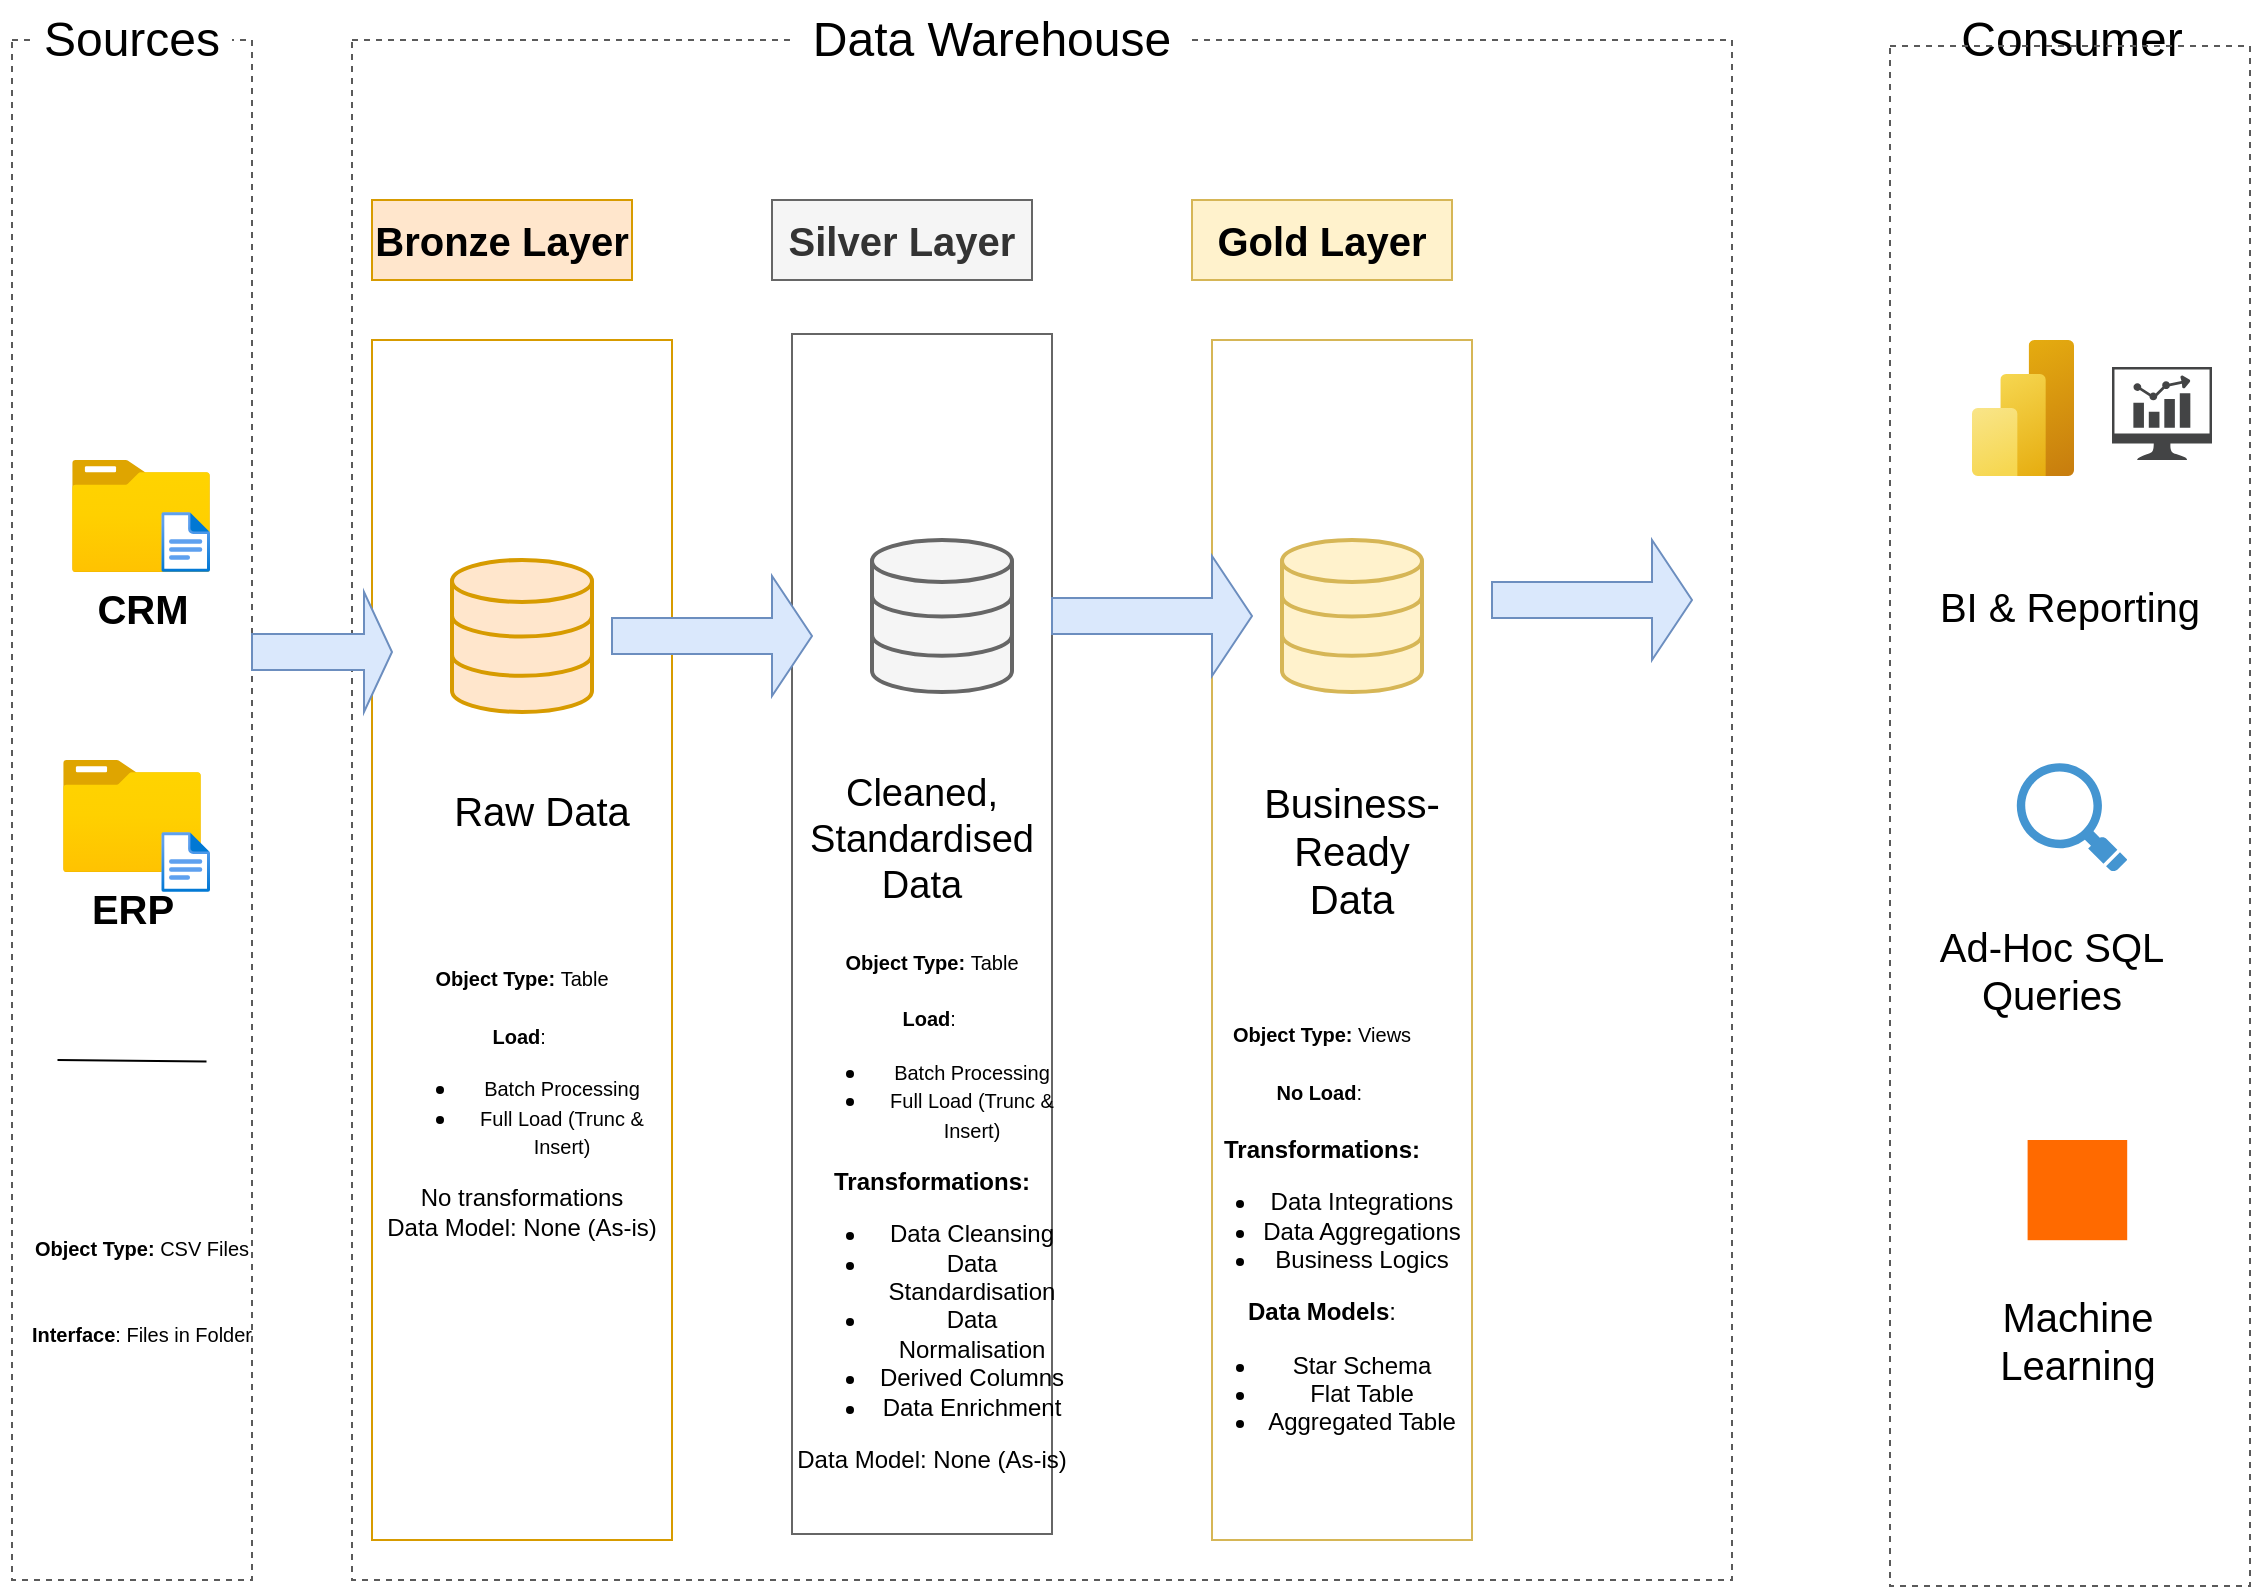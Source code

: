 <mxfile version="28.0.4">
  <diagram name="Page-1" id="gNGpn2mAEsYWhif5PCij">
    <mxGraphModel dx="786" dy="562" grid="1" gridSize="10" guides="1" tooltips="1" connect="1" arrows="1" fold="1" page="1" pageScale="1" pageWidth="1169" pageHeight="1654" math="0" shadow="0">
      <root>
        <mxCell id="0" />
        <mxCell id="1" parent="0" />
        <mxCell id="f2qdNWUbYlCXHfeU-_WU-1" value="" style="rounded=0;whiteSpace=wrap;html=1;fillColor=none;dashed=1;strokeColor=#5A5A5A;" parent="1" vertex="1">
          <mxGeometry x="50" y="80" width="120" height="770" as="geometry" />
        </mxCell>
        <mxCell id="f2qdNWUbYlCXHfeU-_WU-2" value="&lt;font style=&quot;font-size: 24px;&quot;&gt;Sources&lt;/font&gt;" style="rounded=0;whiteSpace=wrap;html=1;strokeColor=none;" parent="1" vertex="1">
          <mxGeometry x="60" y="60" width="100" height="40" as="geometry" />
        </mxCell>
        <mxCell id="f2qdNWUbYlCXHfeU-_WU-3" value="" style="rounded=0;whiteSpace=wrap;html=1;fillColor=none;dashed=1;strokeColor=#5A5A5A;" parent="1" vertex="1">
          <mxGeometry x="220" y="80" width="690" height="770" as="geometry" />
        </mxCell>
        <mxCell id="f2qdNWUbYlCXHfeU-_WU-4" value="&lt;font style=&quot;font-size: 24px;&quot;&gt;Data Warehouse&lt;/font&gt;" style="rounded=0;whiteSpace=wrap;html=1;strokeColor=none;" parent="1" vertex="1">
          <mxGeometry x="440" y="60" width="200" height="40" as="geometry" />
        </mxCell>
        <mxCell id="f2qdNWUbYlCXHfeU-_WU-5" value="&lt;font style=&quot;font-size: 24px;&quot;&gt;Consumer&lt;/font&gt;" style="rounded=0;whiteSpace=wrap;html=1;strokeColor=none;" parent="1" vertex="1">
          <mxGeometry x="1030" y="60" width="100" height="40" as="geometry" />
        </mxCell>
        <mxCell id="f2qdNWUbYlCXHfeU-_WU-7" value="" style="rounded=0;whiteSpace=wrap;html=1;fillColor=none;dashed=1;strokeColor=#5A5A5A;" parent="1" vertex="1">
          <mxGeometry x="989" y="83" width="180" height="770" as="geometry" />
        </mxCell>
        <mxCell id="f2qdNWUbYlCXHfeU-_WU-8" value="&lt;font style=&quot;font-size: 20px;&quot;&gt;&lt;b&gt;Bronze Layer&lt;/b&gt;&lt;/font&gt;" style="rounded=0;whiteSpace=wrap;html=1;fillColor=#ffe6cc;strokeColor=#d79b00;" parent="1" vertex="1">
          <mxGeometry x="230" y="160" width="130" height="40" as="geometry" />
        </mxCell>
        <mxCell id="f2qdNWUbYlCXHfeU-_WU-10" value="" style="rounded=0;whiteSpace=wrap;html=1;fillColor=none;strokeColor=#d79b00;" parent="1" vertex="1">
          <mxGeometry x="230" y="230" width="150" height="600" as="geometry" />
        </mxCell>
        <mxCell id="f2qdNWUbYlCXHfeU-_WU-12" value="&lt;font style=&quot;font-size: 20px;&quot;&gt;&lt;b&gt;Silver Layer&lt;/b&gt;&lt;/font&gt;" style="rounded=0;whiteSpace=wrap;html=1;fillColor=#f5f5f5;strokeColor=#666666;fontColor=#333333;" parent="1" vertex="1">
          <mxGeometry x="430" y="160" width="130" height="40" as="geometry" />
        </mxCell>
        <mxCell id="f2qdNWUbYlCXHfeU-_WU-13" value="&lt;font style=&quot;font-size: 20px;&quot;&gt;&lt;b&gt;Gold Layer&lt;/b&gt;&lt;/font&gt;" style="rounded=0;whiteSpace=wrap;html=1;fillColor=#fff2cc;strokeColor=#d6b656;" parent="1" vertex="1">
          <mxGeometry x="640" y="160" width="130" height="40" as="geometry" />
        </mxCell>
        <mxCell id="f2qdNWUbYlCXHfeU-_WU-14" value="" style="rounded=0;whiteSpace=wrap;html=1;fillColor=none;strokeColor=#666666;fontColor=#333333;" parent="1" vertex="1">
          <mxGeometry x="440" y="227" width="130" height="600" as="geometry" />
        </mxCell>
        <mxCell id="f2qdNWUbYlCXHfeU-_WU-15" value="" style="rounded=0;whiteSpace=wrap;html=1;fillColor=none;strokeColor=#d6b656;" parent="1" vertex="1">
          <mxGeometry x="650" y="230" width="130" height="600" as="geometry" />
        </mxCell>
        <mxCell id="f2qdNWUbYlCXHfeU-_WU-16" value="&lt;b&gt;&lt;font style=&quot;font-size: 20px;&quot;&gt;CRM&lt;/font&gt;&lt;/b&gt;" style="image;aspect=fixed;html=1;points=[];align=center;fontSize=12;image=img/lib/azure2/general/Folder_Blank.svg;" parent="1" vertex="1">
          <mxGeometry x="80" y="290" width="69" height="56.0" as="geometry" />
        </mxCell>
        <mxCell id="f2qdNWUbYlCXHfeU-_WU-18" value="" style="image;aspect=fixed;html=1;points=[];align=center;fontSize=12;image=img/lib/azure2/general/File.svg;" parent="1" vertex="1">
          <mxGeometry x="124.65" y="316" width="24.35" height="30" as="geometry" />
        </mxCell>
        <mxCell id="f2qdNWUbYlCXHfeU-_WU-19" value="&lt;span style=&quot;font-size: 20px;&quot;&gt;&lt;b&gt;ERP&lt;/b&gt;&lt;/span&gt;" style="image;aspect=fixed;html=1;points=[];align=center;fontSize=12;image=img/lib/azure2/general/Folder_Blank.svg;" parent="1" vertex="1">
          <mxGeometry x="75.5" y="440" width="69" height="56.0" as="geometry" />
        </mxCell>
        <mxCell id="f2qdNWUbYlCXHfeU-_WU-20" value="" style="image;aspect=fixed;html=1;points=[];align=center;fontSize=12;image=img/lib/azure2/general/File.svg;" parent="1" vertex="1">
          <mxGeometry x="124.65" y="476" width="24.35" height="30" as="geometry" />
        </mxCell>
        <mxCell id="f2qdNWUbYlCXHfeU-_WU-21" value="" style="endArrow=none;html=1;rounded=0;" parent="1" edge="1">
          <mxGeometry width="50" height="50" relative="1" as="geometry">
            <mxPoint x="72.75" y="590" as="sourcePoint" />
            <mxPoint x="147.25" y="590.8" as="targetPoint" />
          </mxGeometry>
        </mxCell>
        <mxCell id="f2qdNWUbYlCXHfeU-_WU-22" value="&lt;font style=&quot;font-size: 10px;&quot;&gt;&lt;b style=&quot;&quot;&gt;Object Type: &lt;/b&gt;CSV Files&lt;/font&gt;&lt;div&gt;&lt;span style=&quot;font-size: 10px;&quot;&gt;&lt;br&gt;&lt;/span&gt;&lt;/div&gt;&lt;div&gt;&lt;span style=&quot;font-size: 10px;&quot;&gt;&lt;br&gt;&lt;/span&gt;&lt;div&gt;&lt;font style=&quot;font-size: 10px;&quot;&gt;&lt;b style=&quot;&quot;&gt;Interface&lt;/b&gt;: Files in Folder&lt;/font&gt;&lt;/div&gt;&lt;/div&gt;" style="text;html=1;align=center;verticalAlign=middle;whiteSpace=wrap;rounded=0;" parent="1" vertex="1">
          <mxGeometry x="44.5" y="650" width="140" height="110" as="geometry" />
        </mxCell>
        <mxCell id="f2qdNWUbYlCXHfeU-_WU-25" value="" style="html=1;verticalLabelPosition=bottom;align=center;labelBackgroundColor=#ffffff;verticalAlign=top;strokeWidth=2;strokeColor=#666666;shadow=0;dashed=0;shape=mxgraph.ios7.icons.data;fillColor=#f5f5f5;fontColor=#333333;" parent="1" vertex="1">
          <mxGeometry x="480" y="330" width="70" height="76" as="geometry" />
        </mxCell>
        <mxCell id="f2qdNWUbYlCXHfeU-_WU-26" value="" style="html=1;verticalLabelPosition=bottom;align=center;labelBackgroundColor=#ffffff;verticalAlign=top;strokeWidth=2;strokeColor=#d6b656;shadow=0;dashed=0;shape=mxgraph.ios7.icons.data;fillColor=#fff2cc;" parent="1" vertex="1">
          <mxGeometry x="685" y="330" width="70" height="76" as="geometry" />
        </mxCell>
        <mxCell id="f2qdNWUbYlCXHfeU-_WU-27" value="" style="html=1;verticalLabelPosition=bottom;align=center;labelBackgroundColor=#ffffff;verticalAlign=top;strokeWidth=2;strokeColor=#d79b00;shadow=0;dashed=0;shape=mxgraph.ios7.icons.data;fillColor=#ffe6cc;" parent="1" vertex="1">
          <mxGeometry x="270" y="340" width="70" height="76" as="geometry" />
        </mxCell>
        <mxCell id="f2qdNWUbYlCXHfeU-_WU-29" value="" style="shape=singleArrow;whiteSpace=wrap;html=1;fillColor=#dae8fc;strokeColor=#6c8ebf;" parent="1" vertex="1">
          <mxGeometry x="170" y="356" width="70" height="60" as="geometry" />
        </mxCell>
        <mxCell id="f2qdNWUbYlCXHfeU-_WU-30" value="" style="shape=singleArrow;whiteSpace=wrap;html=1;fillColor=#dae8fc;strokeColor=#6c8ebf;" parent="1" vertex="1">
          <mxGeometry x="570" y="338" width="100" height="60" as="geometry" />
        </mxCell>
        <mxCell id="f2qdNWUbYlCXHfeU-_WU-32" value="" style="shape=singleArrow;whiteSpace=wrap;html=1;fillColor=#dae8fc;strokeColor=#6c8ebf;" parent="1" vertex="1">
          <mxGeometry x="350" y="348" width="100" height="60" as="geometry" />
        </mxCell>
        <mxCell id="f2qdNWUbYlCXHfeU-_WU-34" value="" style="shape=singleArrow;whiteSpace=wrap;html=1;fillColor=#dae8fc;strokeColor=#6c8ebf;" parent="1" vertex="1">
          <mxGeometry x="790" y="330" width="100" height="60" as="geometry" />
        </mxCell>
        <mxCell id="f2qdNWUbYlCXHfeU-_WU-35" value="&lt;font style=&quot;font-size: 20px;&quot;&gt;Raw Data&lt;/font&gt;" style="text;html=1;align=center;verticalAlign=middle;whiteSpace=wrap;rounded=0;" parent="1" vertex="1">
          <mxGeometry x="270" y="450" width="90" height="30" as="geometry" />
        </mxCell>
        <mxCell id="f2qdNWUbYlCXHfeU-_WU-36" value="&lt;font style=&quot;font-size: 19px;&quot;&gt;Cleaned,&lt;/font&gt;&lt;div&gt;&lt;font style=&quot;font-size: 19px;&quot;&gt;Standardised Data&lt;/font&gt;&lt;/div&gt;" style="text;html=1;align=center;verticalAlign=middle;whiteSpace=wrap;rounded=0;" parent="1" vertex="1">
          <mxGeometry x="450" y="430" width="110" height="100" as="geometry" />
        </mxCell>
        <mxCell id="f2qdNWUbYlCXHfeU-_WU-37" value="&lt;font style=&quot;font-size: 20px;&quot;&gt;Business- Ready Data&lt;/font&gt;" style="text;html=1;align=center;verticalAlign=middle;whiteSpace=wrap;rounded=0;" parent="1" vertex="1">
          <mxGeometry x="670" y="440" width="100" height="90" as="geometry" />
        </mxCell>
        <mxCell id="f2qdNWUbYlCXHfeU-_WU-39" value="&lt;font style=&quot;font-size: 10px;&quot;&gt;&lt;b style=&quot;&quot;&gt;Object Type: &lt;/b&gt;Table&lt;/font&gt;&lt;div&gt;&lt;b style=&quot;font-size: 10px; background-color: transparent; color: light-dark(rgb(0, 0, 0), rgb(255, 255, 255));&quot;&gt;&lt;br&gt;&lt;/b&gt;&lt;/div&gt;&lt;div&gt;&lt;b style=&quot;font-size: 10px; background-color: transparent; color: light-dark(rgb(0, 0, 0), rgb(255, 255, 255));&quot;&gt;Load&lt;/b&gt;&lt;span style=&quot;font-size: 10px; background-color: transparent; color: light-dark(rgb(0, 0, 0), rgb(255, 255, 255));&quot;&gt;:&amp;nbsp;&lt;/span&gt;&lt;div&gt;&lt;ul&gt;&lt;li&gt;&lt;font style=&quot;font-size: 10px;&quot;&gt;Batch Processing&lt;/font&gt;&lt;/li&gt;&lt;li&gt;&lt;span style=&quot;font-size: 10px;&quot;&gt;Full Load (Trunc &amp;amp; Insert)&lt;/span&gt;&lt;/li&gt;&lt;/ul&gt;&lt;div&gt;No transformations&lt;/div&gt;&lt;/div&gt;&lt;/div&gt;&lt;div&gt;Data Model: None (As-is)&lt;/div&gt;" style="text;html=1;align=center;verticalAlign=middle;whiteSpace=wrap;rounded=0;" parent="1" vertex="1">
          <mxGeometry x="235" y="506" width="140" height="210" as="geometry" />
        </mxCell>
        <mxCell id="f2qdNWUbYlCXHfeU-_WU-45" value="&lt;font style=&quot;font-size: 10px;&quot;&gt;&lt;b style=&quot;&quot;&gt;Object Type: &lt;/b&gt;Table&lt;/font&gt;&lt;div&gt;&lt;b style=&quot;font-size: 10px; background-color: transparent; color: light-dark(rgb(0, 0, 0), rgb(255, 255, 255));&quot;&gt;&lt;br&gt;&lt;/b&gt;&lt;/div&gt;&lt;div&gt;&lt;b style=&quot;font-size: 10px; background-color: transparent; color: light-dark(rgb(0, 0, 0), rgb(255, 255, 255));&quot;&gt;Load&lt;/b&gt;&lt;span style=&quot;font-size: 10px; background-color: transparent; color: light-dark(rgb(0, 0, 0), rgb(255, 255, 255));&quot;&gt;:&amp;nbsp;&lt;/span&gt;&lt;div&gt;&lt;ul&gt;&lt;li&gt;&lt;font style=&quot;font-size: 10px;&quot;&gt;Batch Processing&lt;/font&gt;&lt;/li&gt;&lt;li&gt;&lt;span style=&quot;font-size: 10px;&quot;&gt;Full Load (Trunc &amp;amp; Insert)&lt;/span&gt;&lt;/li&gt;&lt;/ul&gt;&lt;div&gt;&lt;b&gt;Transformations:&lt;/b&gt;&lt;/div&gt;&lt;/div&gt;&lt;/div&gt;&lt;div&gt;&lt;ul&gt;&lt;li&gt;Data Cleansing&lt;/li&gt;&lt;li&gt;Data Standardisation&lt;/li&gt;&lt;li&gt;Data Normalisation&lt;/li&gt;&lt;li&gt;Derived Columns&lt;/li&gt;&lt;li&gt;Data Enrichment&lt;/li&gt;&lt;/ul&gt;&lt;/div&gt;&lt;div&gt;Data Model: None (As-is)&lt;/div&gt;" style="text;html=1;align=center;verticalAlign=middle;whiteSpace=wrap;rounded=0;" parent="1" vertex="1">
          <mxGeometry x="440" y="530" width="140" height="270" as="geometry" />
        </mxCell>
        <mxCell id="f2qdNWUbYlCXHfeU-_WU-46" value="&lt;font style=&quot;font-size: 10px;&quot;&gt;&lt;b style=&quot;&quot;&gt;Object Type: &lt;/b&gt;Views&lt;/font&gt;&lt;div&gt;&lt;b style=&quot;font-size: 10px; background-color: transparent; color: light-dark(rgb(0, 0, 0), rgb(255, 255, 255));&quot;&gt;&lt;br&gt;&lt;/b&gt;&lt;/div&gt;&lt;div&gt;&lt;b style=&quot;font-size: 10px; background-color: transparent; color: light-dark(rgb(0, 0, 0), rgb(255, 255, 255));&quot;&gt;No Load&lt;/b&gt;&lt;span style=&quot;font-size: 10px; background-color: transparent; color: light-dark(rgb(0, 0, 0), rgb(255, 255, 255));&quot;&gt;:&amp;nbsp;&lt;/span&gt;&lt;/div&gt;&lt;div&gt;&lt;b style=&quot;background-color: transparent; color: light-dark(rgb(0, 0, 0), rgb(255, 255, 255));&quot;&gt;&lt;br&gt;&lt;/b&gt;&lt;/div&gt;&lt;div&gt;&lt;b style=&quot;background-color: transparent; color: light-dark(rgb(0, 0, 0), rgb(255, 255, 255));&quot;&gt;Transformations:&lt;/b&gt;&lt;/div&gt;&lt;div&gt;&lt;ul&gt;&lt;li&gt;Data Integrations&lt;/li&gt;&lt;li&gt;Data Aggregations&lt;/li&gt;&lt;li&gt;Business Logics&lt;/li&gt;&lt;/ul&gt;&lt;/div&gt;&lt;div&gt;&lt;b&gt;Data Models&lt;/b&gt;:&lt;/div&gt;&lt;div&gt;&lt;ul&gt;&lt;li&gt;Star Schema&lt;/li&gt;&lt;li&gt;Flat Table&lt;/li&gt;&lt;li&gt;Aggregated Table&lt;/li&gt;&lt;/ul&gt;&lt;/div&gt;" style="text;html=1;align=center;verticalAlign=middle;whiteSpace=wrap;rounded=0;" parent="1" vertex="1">
          <mxGeometry x="630" y="540" width="150" height="280" as="geometry" />
        </mxCell>
        <mxCell id="f2qdNWUbYlCXHfeU-_WU-48" value="" style="image;aspect=fixed;html=1;points=[];align=center;fontSize=12;image=img/lib/azure2/analytics/Power_BI_Embedded.svg;" parent="1" vertex="1">
          <mxGeometry x="1030" y="230" width="51" height="68" as="geometry" />
        </mxCell>
        <mxCell id="f2qdNWUbYlCXHfeU-_WU-75" value="" style="sketch=0;pointerEvents=1;shadow=0;dashed=0;html=1;strokeColor=none;fillColor=#434445;aspect=fixed;labelPosition=center;verticalLabelPosition=bottom;verticalAlign=top;align=center;outlineConnect=0;shape=mxgraph.vvd.nsx_dashboard;" parent="1" vertex="1">
          <mxGeometry x="1100" y="243.5" width="50" height="46.5" as="geometry" />
        </mxCell>
        <mxCell id="f2qdNWUbYlCXHfeU-_WU-76" value="&lt;font style=&quot;font-size: 20px;&quot;&gt;Ad-Hoc SQL Queries&lt;/font&gt;" style="text;html=1;align=center;verticalAlign=middle;whiteSpace=wrap;rounded=0;" parent="1" vertex="1">
          <mxGeometry x="990" y="530" width="160" height="30" as="geometry" />
        </mxCell>
        <mxCell id="f2qdNWUbYlCXHfeU-_WU-77" value="" style="shadow=0;dashed=0;html=1;strokeColor=none;fillColor=#4495D1;labelPosition=center;verticalLabelPosition=bottom;verticalAlign=top;align=center;outlineConnect=0;shape=mxgraph.veeam.magnifying_glass;pointerEvents=1;" parent="1" vertex="1">
          <mxGeometry x="1052.4" y="441.6" width="55.2" height="54.4" as="geometry" />
        </mxCell>
        <mxCell id="f2qdNWUbYlCXHfeU-_WU-78" value="&lt;font style=&quot;font-size: 20px;&quot;&gt;BI &amp;amp; Reporting&lt;/font&gt;" style="text;html=1;align=center;verticalAlign=middle;whiteSpace=wrap;rounded=0;" parent="1" vertex="1">
          <mxGeometry x="999" y="348" width="160" height="30" as="geometry" />
        </mxCell>
        <mxCell id="f2qdNWUbYlCXHfeU-_WU-79" value="" style="points=[];aspect=fixed;html=1;align=center;shadow=0;dashed=0;fillColor=#FF6A00;strokeColor=none;shape=mxgraph.alibaba_cloud.machine_learning;" parent="1" vertex="1">
          <mxGeometry x="1057.8" y="630" width="49.8" height="50.1" as="geometry" />
        </mxCell>
        <mxCell id="f2qdNWUbYlCXHfeU-_WU-81" value="&lt;font style=&quot;font-size: 20px;&quot;&gt;Machine Learning&lt;/font&gt;" style="text;html=1;align=center;verticalAlign=middle;whiteSpace=wrap;rounded=0;" parent="1" vertex="1">
          <mxGeometry x="1002.7" y="700" width="160" height="60" as="geometry" />
        </mxCell>
      </root>
    </mxGraphModel>
  </diagram>
</mxfile>
